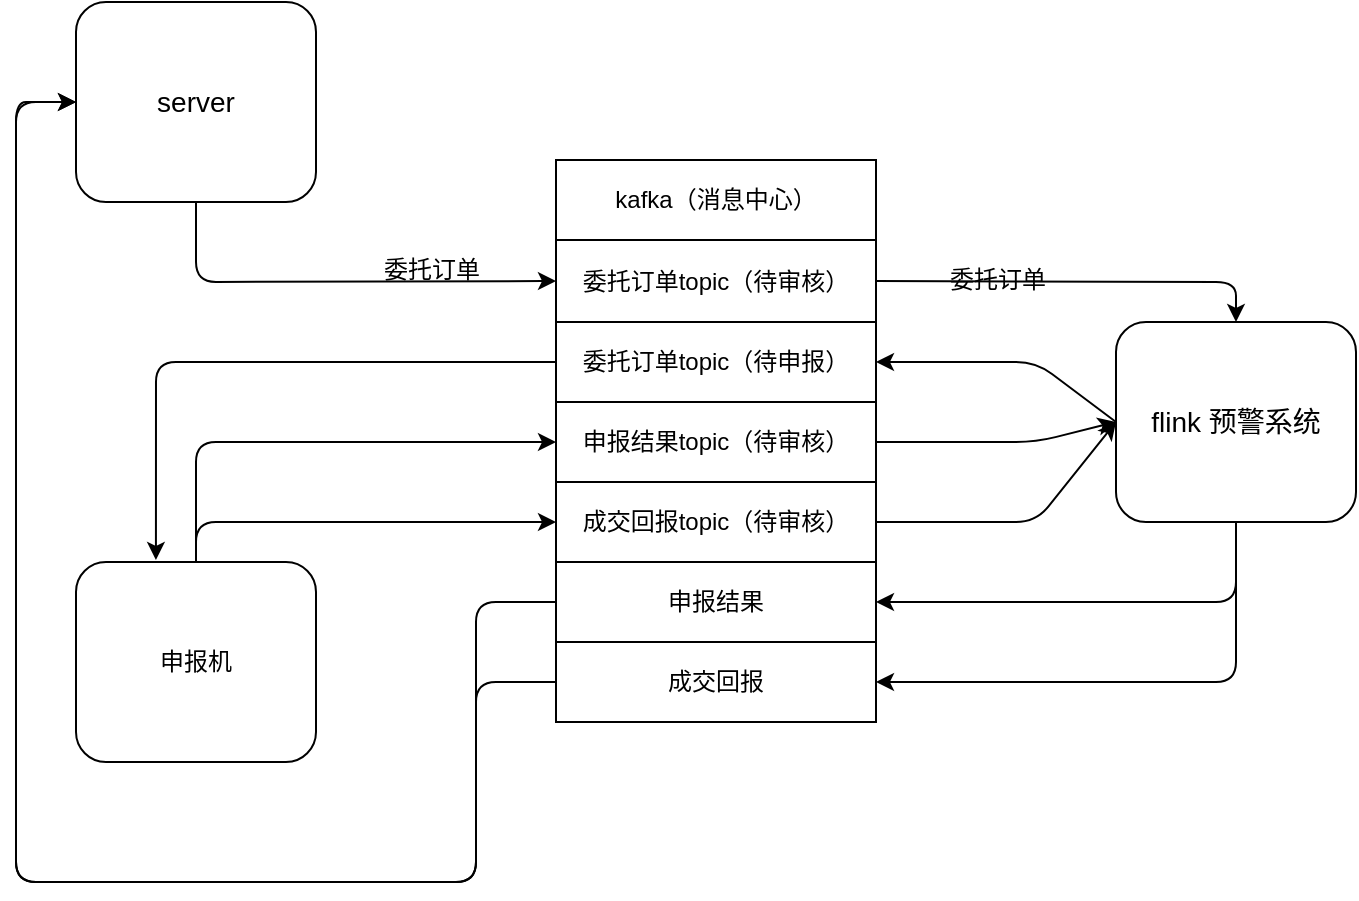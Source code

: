 <mxfile version="12.9.9" type="github">
  <diagram id="EN6BzoRfBegqyDwCCAqj" name="Page-1">
    <mxGraphModel dx="892" dy="591" grid="1" gridSize="10" guides="1" tooltips="1" connect="1" arrows="1" fold="1" page="1" pageScale="1" pageWidth="827" pageHeight="1169" math="0" shadow="0">
      <root>
        <mxCell id="0" />
        <mxCell id="1" parent="0" />
        <mxCell id="0CLVju9m8UsX_DMvZbkN-2" value="申报机" style="rounded=1;whiteSpace=wrap;html=1;" parent="1" vertex="1">
          <mxGeometry x="40" y="320" width="120" height="100" as="geometry" />
        </mxCell>
        <mxCell id="0CLVju9m8UsX_DMvZbkN-3" value="kafka（消息中心）" style="rounded=0;whiteSpace=wrap;html=1;" parent="1" vertex="1">
          <mxGeometry x="280" y="119" width="160" height="40" as="geometry" />
        </mxCell>
        <mxCell id="0CLVju9m8UsX_DMvZbkN-5" value="委托订单topic（待审核）" style="rounded=0;whiteSpace=wrap;html=1;" parent="1" vertex="1">
          <mxGeometry x="280" y="159" width="160" height="41" as="geometry" />
        </mxCell>
        <mxCell id="0CLVju9m8UsX_DMvZbkN-6" value="委托订单topic（待申报）" style="rounded=0;whiteSpace=wrap;html=1;" parent="1" vertex="1">
          <mxGeometry x="280" y="200" width="160" height="40" as="geometry" />
        </mxCell>
        <mxCell id="0CLVju9m8UsX_DMvZbkN-7" value="申报结果topic（待审核）" style="rounded=0;whiteSpace=wrap;html=1;" parent="1" vertex="1">
          <mxGeometry x="280" y="240" width="160" height="40" as="geometry" />
        </mxCell>
        <mxCell id="0CLVju9m8UsX_DMvZbkN-8" value="成交回报topic（待审核）" style="rounded=0;whiteSpace=wrap;html=1;" parent="1" vertex="1">
          <mxGeometry x="280" y="280" width="160" height="40" as="geometry" />
        </mxCell>
        <mxCell id="0CLVju9m8UsX_DMvZbkN-9" value="成交回报" style="rounded=0;whiteSpace=wrap;html=1;" parent="1" vertex="1">
          <mxGeometry x="280" y="360" width="160" height="40" as="geometry" />
        </mxCell>
        <mxCell id="0CLVju9m8UsX_DMvZbkN-14" value="" style="endArrow=classic;html=1;entryX=0;entryY=0.5;entryDx=0;entryDy=0;" parent="1" target="0CLVju9m8UsX_DMvZbkN-8" edge="1">
          <mxGeometry width="50" height="50" relative="1" as="geometry">
            <mxPoint x="100" y="320" as="sourcePoint" />
            <mxPoint x="440" y="340" as="targetPoint" />
            <Array as="points">
              <mxPoint x="100" y="300" />
            </Array>
          </mxGeometry>
        </mxCell>
        <mxCell id="0CLVju9m8UsX_DMvZbkN-16" value="" style="endArrow=classic;html=1;exitX=0;exitY=0.5;exitDx=0;exitDy=0;entryX=0.333;entryY=-0.01;entryDx=0;entryDy=0;entryPerimeter=0;" parent="1" source="0CLVju9m8UsX_DMvZbkN-6" target="0CLVju9m8UsX_DMvZbkN-2" edge="1">
          <mxGeometry width="50" height="50" relative="1" as="geometry">
            <mxPoint x="160" y="270" as="sourcePoint" />
            <mxPoint x="210" y="220" as="targetPoint" />
            <Array as="points">
              <mxPoint x="80" y="220" />
            </Array>
          </mxGeometry>
        </mxCell>
        <mxCell id="0CLVju9m8UsX_DMvZbkN-18" value="申报结果" style="rounded=0;whiteSpace=wrap;html=1;" parent="1" vertex="1">
          <mxGeometry x="280" y="320" width="160" height="40" as="geometry" />
        </mxCell>
        <mxCell id="0CLVju9m8UsX_DMvZbkN-24" value="&lt;font style=&quot;font-size: 14px&quot;&gt;server&lt;/font&gt;" style="rounded=1;whiteSpace=wrap;html=1;" parent="1" vertex="1">
          <mxGeometry x="40" y="40" width="120" height="100" as="geometry" />
        </mxCell>
        <mxCell id="0CLVju9m8UsX_DMvZbkN-25" value="&lt;font style=&quot;font-size: 14px&quot;&gt;flink 预警系统&lt;/font&gt;" style="rounded=1;whiteSpace=wrap;html=1;" parent="1" vertex="1">
          <mxGeometry x="560" y="200" width="120" height="100" as="geometry" />
        </mxCell>
        <mxCell id="0CLVju9m8UsX_DMvZbkN-26" value="" style="endArrow=classic;html=1;exitX=1;exitY=0.5;exitDx=0;exitDy=0;entryX=0.5;entryY=0;entryDx=0;entryDy=0;" parent="1" source="0CLVju9m8UsX_DMvZbkN-5" target="0CLVju9m8UsX_DMvZbkN-25" edge="1">
          <mxGeometry width="50" height="50" relative="1" as="geometry">
            <mxPoint x="390" y="390" as="sourcePoint" />
            <mxPoint x="440" y="340" as="targetPoint" />
            <Array as="points">
              <mxPoint x="620" y="180" />
            </Array>
          </mxGeometry>
        </mxCell>
        <mxCell id="0CLVju9m8UsX_DMvZbkN-27" value="委托订单" style="text;html=1;strokeColor=none;fillColor=none;align=center;verticalAlign=middle;whiteSpace=wrap;rounded=0;" parent="1" vertex="1">
          <mxGeometry x="178" y="159" width="80" height="30" as="geometry" />
        </mxCell>
        <mxCell id="0CLVju9m8UsX_DMvZbkN-28" value="委托订单" style="text;html=1;strokeColor=none;fillColor=none;align=center;verticalAlign=middle;whiteSpace=wrap;rounded=0;" parent="1" vertex="1">
          <mxGeometry x="461" y="164" width="80" height="30" as="geometry" />
        </mxCell>
        <mxCell id="0CLVju9m8UsX_DMvZbkN-30" value="" style="endArrow=classic;html=1;entryX=1;entryY=0.5;entryDx=0;entryDy=0;exitX=0;exitY=0.5;exitDx=0;exitDy=0;" parent="1" source="0CLVju9m8UsX_DMvZbkN-25" target="0CLVju9m8UsX_DMvZbkN-6" edge="1">
          <mxGeometry width="50" height="50" relative="1" as="geometry">
            <mxPoint x="390" y="390" as="sourcePoint" />
            <mxPoint x="440" y="340" as="targetPoint" />
            <Array as="points">
              <mxPoint x="520" y="220" />
            </Array>
          </mxGeometry>
        </mxCell>
        <mxCell id="0CLVju9m8UsX_DMvZbkN-33" value="" style="endArrow=classic;html=1;exitX=0.5;exitY=1;exitDx=0;exitDy=0;entryX=0;entryY=0.5;entryDx=0;entryDy=0;" parent="1" source="0CLVju9m8UsX_DMvZbkN-24" target="0CLVju9m8UsX_DMvZbkN-5" edge="1">
          <mxGeometry width="50" height="50" relative="1" as="geometry">
            <mxPoint x="390" y="390" as="sourcePoint" />
            <mxPoint x="440" y="340" as="targetPoint" />
            <Array as="points">
              <mxPoint x="100" y="180" />
            </Array>
          </mxGeometry>
        </mxCell>
        <mxCell id="0CLVju9m8UsX_DMvZbkN-34" value="" style="endArrow=classic;html=1;exitX=0.5;exitY=0;exitDx=0;exitDy=0;entryX=0;entryY=0.5;entryDx=0;entryDy=0;" parent="1" source="0CLVju9m8UsX_DMvZbkN-2" target="0CLVju9m8UsX_DMvZbkN-7" edge="1">
          <mxGeometry width="50" height="50" relative="1" as="geometry">
            <mxPoint x="390" y="390" as="sourcePoint" />
            <mxPoint x="440" y="340" as="targetPoint" />
            <Array as="points">
              <mxPoint x="100" y="260" />
            </Array>
          </mxGeometry>
        </mxCell>
        <mxCell id="0CLVju9m8UsX_DMvZbkN-35" value="" style="endArrow=classic;html=1;entryX=0;entryY=0.5;entryDx=0;entryDy=0;exitX=1;exitY=0.5;exitDx=0;exitDy=0;" parent="1" source="0CLVju9m8UsX_DMvZbkN-7" target="0CLVju9m8UsX_DMvZbkN-25" edge="1">
          <mxGeometry width="50" height="50" relative="1" as="geometry">
            <mxPoint x="390" y="390" as="sourcePoint" />
            <mxPoint x="440" y="340" as="targetPoint" />
            <Array as="points">
              <mxPoint x="520" y="260" />
            </Array>
          </mxGeometry>
        </mxCell>
        <mxCell id="0CLVju9m8UsX_DMvZbkN-36" value="" style="endArrow=classic;html=1;entryX=0;entryY=0.5;entryDx=0;entryDy=0;exitX=1;exitY=0.5;exitDx=0;exitDy=0;" parent="1" source="0CLVju9m8UsX_DMvZbkN-8" target="0CLVju9m8UsX_DMvZbkN-25" edge="1">
          <mxGeometry width="50" height="50" relative="1" as="geometry">
            <mxPoint x="390" y="390" as="sourcePoint" />
            <mxPoint x="440" y="340" as="targetPoint" />
            <Array as="points">
              <mxPoint x="520" y="300" />
            </Array>
          </mxGeometry>
        </mxCell>
        <mxCell id="0CLVju9m8UsX_DMvZbkN-37" value="" style="endArrow=classic;html=1;exitX=0.5;exitY=1;exitDx=0;exitDy=0;" parent="1" source="0CLVju9m8UsX_DMvZbkN-25" edge="1">
          <mxGeometry width="50" height="50" relative="1" as="geometry">
            <mxPoint x="390" y="390" as="sourcePoint" />
            <mxPoint x="440" y="340" as="targetPoint" />
            <Array as="points">
              <mxPoint x="620" y="340" />
            </Array>
          </mxGeometry>
        </mxCell>
        <mxCell id="0CLVju9m8UsX_DMvZbkN-38" value="" style="endArrow=classic;html=1;entryX=1;entryY=0.5;entryDx=0;entryDy=0;" parent="1" target="0CLVju9m8UsX_DMvZbkN-9" edge="1">
          <mxGeometry width="50" height="50" relative="1" as="geometry">
            <mxPoint x="620" y="300" as="sourcePoint" />
            <mxPoint x="440" y="340" as="targetPoint" />
            <Array as="points">
              <mxPoint x="620" y="380" />
            </Array>
          </mxGeometry>
        </mxCell>
        <mxCell id="qX8qdnOgyCR8d8gt-CZE-2" value="" style="endArrow=classic;html=1;exitX=0;exitY=0.5;exitDx=0;exitDy=0;entryX=0;entryY=0.5;entryDx=0;entryDy=0;" edge="1" parent="1" source="0CLVju9m8UsX_DMvZbkN-18" target="0CLVju9m8UsX_DMvZbkN-24">
          <mxGeometry width="50" height="50" relative="1" as="geometry">
            <mxPoint x="390" y="330" as="sourcePoint" />
            <mxPoint x="440" y="280" as="targetPoint" />
            <Array as="points">
              <mxPoint x="240" y="340" />
              <mxPoint x="240" y="480" />
              <mxPoint x="10" y="480" />
              <mxPoint x="10" y="90" />
              <mxPoint x="20" y="90" />
            </Array>
          </mxGeometry>
        </mxCell>
        <mxCell id="qX8qdnOgyCR8d8gt-CZE-3" value="" style="endArrow=classic;html=1;exitX=0;exitY=0.5;exitDx=0;exitDy=0;entryX=0;entryY=0.5;entryDx=0;entryDy=0;" edge="1" parent="1" source="0CLVju9m8UsX_DMvZbkN-9" target="0CLVju9m8UsX_DMvZbkN-24">
          <mxGeometry width="50" height="50" relative="1" as="geometry">
            <mxPoint x="390" y="330" as="sourcePoint" />
            <mxPoint x="440" y="280" as="targetPoint" />
            <Array as="points">
              <mxPoint x="240" y="380" />
              <mxPoint x="240" y="480" />
              <mxPoint x="10" y="480" />
              <mxPoint x="10" y="90" />
            </Array>
          </mxGeometry>
        </mxCell>
      </root>
    </mxGraphModel>
  </diagram>
</mxfile>
